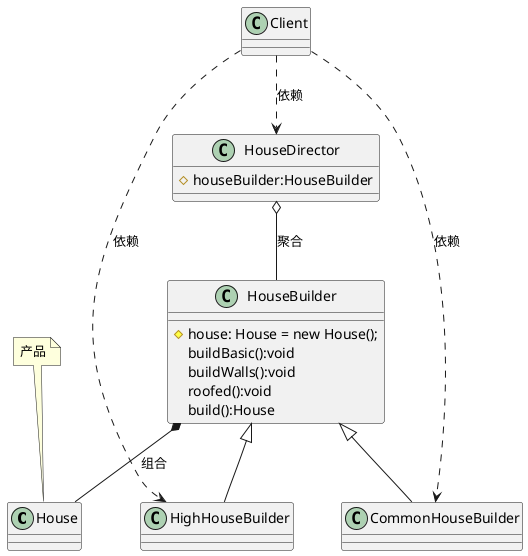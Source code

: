 @startuml

class House
note top of House : 产品
class HouseBuilder{

     #  house: House = new House();
        buildBasic():void
        buildWalls():void
        roofed():void
        build():House
}
HouseBuilder *-- House: 组合
class CommonHouseBuilder extends HouseBuilder{
}
class HighHouseBuilder extends HouseBuilder{
}
class HouseDirector{
    # houseBuilder:HouseBuilder
}

HouseDirector o-- HouseBuilder: 聚合
class Client
Client ..> HouseDirector: 依赖
Client ..> CommonHouseBuilder: 依赖
Client ..> HighHouseBuilder: 依赖

@enduml